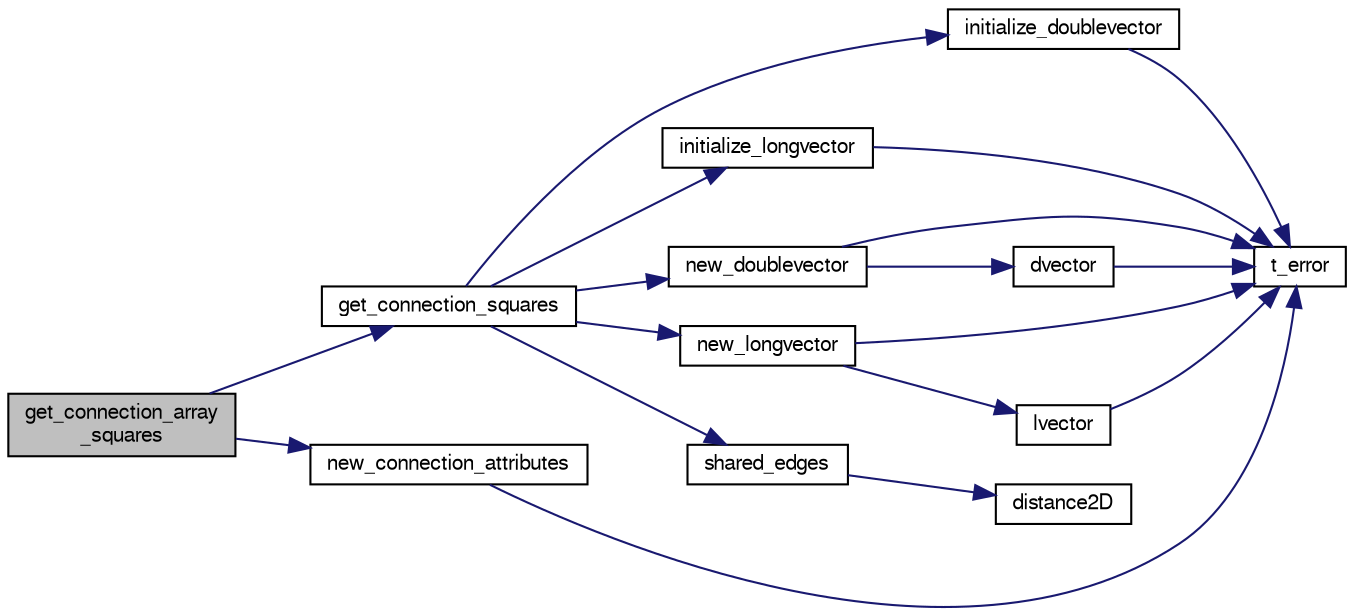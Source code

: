 digraph "get_connection_array_squares"
{
  bgcolor="transparent";
  edge [fontname="FreeSans",fontsize="10",labelfontname="FreeSans",labelfontsize="10"];
  node [fontname="FreeSans",fontsize="10",shape=record];
  rankdir="LR";
  Node1 [label="get_connection_array\l_squares",height=0.2,width=0.4,color="black", fillcolor="grey75", style="filled" fontcolor="black"];
  Node1 -> Node2 [color="midnightblue",fontsize="10",style="solid",fontname="FreeSans"];
  Node2 [label="get_connection_squares",height=0.2,width=0.4,color="black",URL="$geometry__attribute_8c.html#adf0b251be63b8e8e23f0802841d01517"];
  Node2 -> Node3 [color="midnightblue",fontsize="10",style="solid",fontname="FreeSans"];
  Node3 [label="initialize_doublevector",height=0.2,width=0.4,color="black",URL="$datamanipulation_8c.html#a38becedf79e63b876a220a6f7e23da9e"];
  Node3 -> Node4 [color="midnightblue",fontsize="10",style="solid",fontname="FreeSans"];
  Node4 [label="t_error",height=0.2,width=0.4,color="black",URL="$error_8c.html#af79ef7c6656ef0f3d2786e2b09c1755f"];
  Node2 -> Node5 [color="midnightblue",fontsize="10",style="solid",fontname="FreeSans"];
  Node5 [label="initialize_longvector",height=0.2,width=0.4,color="black",URL="$datamanipulation_8c.html#a11287d9ad90c5510b1bb23493c348691"];
  Node5 -> Node4 [color="midnightblue",fontsize="10",style="solid",fontname="FreeSans"];
  Node2 -> Node6 [color="midnightblue",fontsize="10",style="solid",fontname="FreeSans"];
  Node6 [label="new_doublevector",height=0.2,width=0.4,color="black",URL="$alloc_8c.html#a724e4d54ff17ee3caa26463378109887"];
  Node6 -> Node4 [color="midnightblue",fontsize="10",style="solid",fontname="FreeSans"];
  Node6 -> Node7 [color="midnightblue",fontsize="10",style="solid",fontname="FreeSans"];
  Node7 [label="dvector",height=0.2,width=0.4,color="black",URL="$alloc_8c.html#ae21c4c252ad5d5710ebd03d6f07e40de"];
  Node7 -> Node4 [color="midnightblue",fontsize="10",style="solid",fontname="FreeSans"];
  Node2 -> Node8 [color="midnightblue",fontsize="10",style="solid",fontname="FreeSans"];
  Node8 [label="new_longvector",height=0.2,width=0.4,color="black",URL="$alloc_8c.html#a85853f82d1b0df7d49c675476f31c68f"];
  Node8 -> Node4 [color="midnightblue",fontsize="10",style="solid",fontname="FreeSans"];
  Node8 -> Node9 [color="midnightblue",fontsize="10",style="solid",fontname="FreeSans"];
  Node9 [label="lvector",height=0.2,width=0.4,color="black",URL="$alloc_8c.html#af4f505f2dcb9ffd8fb12a7750b38b7e5"];
  Node9 -> Node4 [color="midnightblue",fontsize="10",style="solid",fontname="FreeSans"];
  Node2 -> Node10 [color="midnightblue",fontsize="10",style="solid",fontname="FreeSans"];
  Node10 [label="shared_edges",height=0.2,width=0.4,color="black",URL="$geometry__utilities_8c.html#a2e90fff5f5dcf081b2b49d0ecd9e4c04"];
  Node10 -> Node11 [color="midnightblue",fontsize="10",style="solid",fontname="FreeSans"];
  Node11 [label="distance2D",height=0.2,width=0.4,color="black",URL="$geometry__utilities_8c.html#a07ea39ba382bc83eec795d9381a19b76"];
  Node1 -> Node12 [color="midnightblue",fontsize="10",style="solid",fontname="FreeSans"];
  Node12 [label="new_connection_attributes",height=0.2,width=0.4,color="black",URL="$geometry__attribute_8c.html#a53d31b98f02eddc1cf683836d2880616"];
  Node12 -> Node4 [color="midnightblue",fontsize="10",style="solid",fontname="FreeSans"];
}
